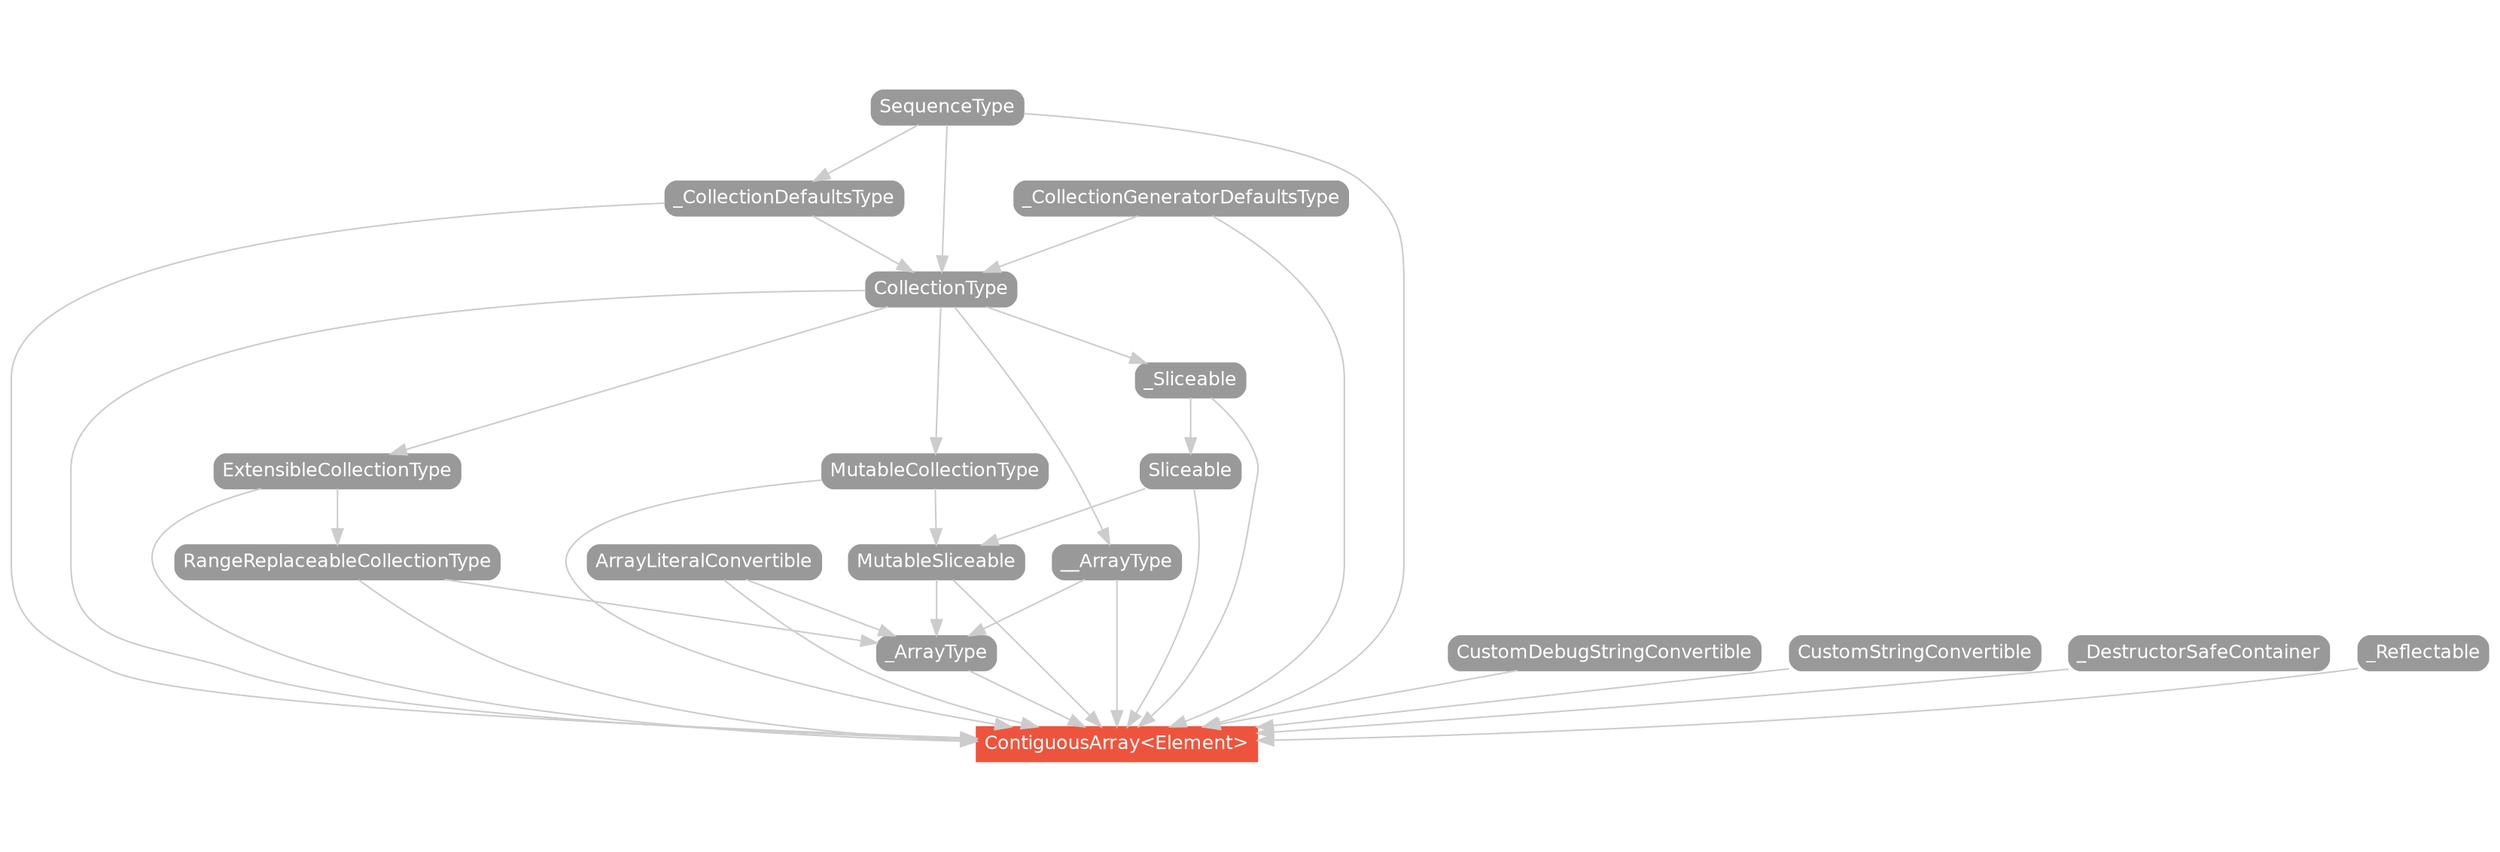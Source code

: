 strict digraph "ContiguousArray<Element> - Type Hierarchy - SwiftDoc.org" {
    pad="0.1,0.8"
    node [shape=box, style="filled,rounded", color="#999999", fillcolor="#999999", fontcolor=white, fontname=Helvetica, fontnames="Helvetica,sansserif", fontsize=12, margin="0.07,0.05", height="0.3"]
    edge [color="#cccccc"]
    "ArrayLiteralConvertible" [URL="/protocol/ArrayLiteralConvertible/"]
    "CollectionType" [URL="/protocol/CollectionType/"]
    "ContiguousArray<Element>" [URL="/type/ContiguousArray/", style="filled", fillcolor="#ee543d", color="#ee543d"]
    "CustomDebugStringConvertible" [URL="/protocol/CustomDebugStringConvertible/"]
    "CustomStringConvertible" [URL="/protocol/CustomStringConvertible/"]
    "ExtensibleCollectionType" [URL="/protocol/ExtensibleCollectionType/"]
    "MutableCollectionType" [URL="/protocol/MutableCollectionType/"]
    "MutableSliceable" [URL="/protocol/MutableSliceable/"]
    "RangeReplaceableCollectionType" [URL="/protocol/RangeReplaceableCollectionType/"]
    "SequenceType" [URL="/protocol/SequenceType/"]
    "Sliceable" [URL="/protocol/Sliceable/"]
    "_ArrayType" [URL="/protocol/_ArrayType/"]
    "_CollectionDefaultsType" [URL="/protocol/_CollectionDefaultsType/"]
    "_CollectionGeneratorDefaultsType" [URL="/protocol/_CollectionGeneratorDefaultsType/"]
    "_DestructorSafeContainer" [URL="/protocol/_DestructorSafeContainer/"]
    "_Reflectable" [URL="/protocol/_Reflectable/"]
    "_Sliceable" [URL="/protocol/_Sliceable/"]
    "__ArrayType" [URL="/protocol/__ArrayType/"]    "CollectionType" -> "ContiguousArray<Element>"
    "SequenceType" -> "ContiguousArray<Element>"
    "_CollectionGeneratorDefaultsType" -> "ContiguousArray<Element>"
    "_CollectionDefaultsType" -> "ContiguousArray<Element>"
    "MutableCollectionType" -> "ContiguousArray<Element>"
    "Sliceable" -> "ContiguousArray<Element>"
    "_Sliceable" -> "ContiguousArray<Element>"
    "_DestructorSafeContainer" -> "ContiguousArray<Element>"
    "__ArrayType" -> "ContiguousArray<Element>"
    "ArrayLiteralConvertible" -> "ContiguousArray<Element>"
    "_ArrayType" -> "ContiguousArray<Element>"
    "MutableSliceable" -> "ContiguousArray<Element>"
    "RangeReplaceableCollectionType" -> "ContiguousArray<Element>"
    "ExtensibleCollectionType" -> "ContiguousArray<Element>"
    "_Reflectable" -> "ContiguousArray<Element>"
    "CustomStringConvertible" -> "ContiguousArray<Element>"
    "CustomDebugStringConvertible" -> "ContiguousArray<Element>"
    "SequenceType" -> "CollectionType"
    "_CollectionDefaultsType" -> "CollectionType"
    "_CollectionGeneratorDefaultsType" -> "CollectionType"
    "SequenceType" -> "_CollectionDefaultsType"
    "SequenceType" -> "_CollectionDefaultsType"
    "CollectionType" -> "MutableCollectionType"
    "SequenceType" -> "CollectionType"
    "_CollectionDefaultsType" -> "CollectionType"
    "_CollectionGeneratorDefaultsType" -> "CollectionType"
    "SequenceType" -> "_CollectionDefaultsType"
    "_Sliceable" -> "Sliceable"
    "CollectionType" -> "_Sliceable"
    "SequenceType" -> "CollectionType"
    "_CollectionDefaultsType" -> "CollectionType"
    "_CollectionGeneratorDefaultsType" -> "CollectionType"
    "SequenceType" -> "_CollectionDefaultsType"
    "CollectionType" -> "_Sliceable"
    "SequenceType" -> "CollectionType"
    "_CollectionDefaultsType" -> "CollectionType"
    "_CollectionGeneratorDefaultsType" -> "CollectionType"
    "SequenceType" -> "_CollectionDefaultsType"
    "CollectionType" -> "__ArrayType"
    "SequenceType" -> "CollectionType"
    "_CollectionDefaultsType" -> "CollectionType"
    "_CollectionGeneratorDefaultsType" -> "CollectionType"
    "SequenceType" -> "_CollectionDefaultsType"
    "__ArrayType" -> "_ArrayType"
    "RangeReplaceableCollectionType" -> "_ArrayType"
    "MutableSliceable" -> "_ArrayType"
    "ArrayLiteralConvertible" -> "_ArrayType"
    "CollectionType" -> "__ArrayType"
    "SequenceType" -> "CollectionType"
    "_CollectionDefaultsType" -> "CollectionType"
    "_CollectionGeneratorDefaultsType" -> "CollectionType"
    "SequenceType" -> "_CollectionDefaultsType"
    "ExtensibleCollectionType" -> "RangeReplaceableCollectionType"
    "CollectionType" -> "ExtensibleCollectionType"
    "SequenceType" -> "CollectionType"
    "_CollectionDefaultsType" -> "CollectionType"
    "_CollectionGeneratorDefaultsType" -> "CollectionType"
    "SequenceType" -> "_CollectionDefaultsType"
    "Sliceable" -> "MutableSliceable"
    "MutableCollectionType" -> "MutableSliceable"
    "_Sliceable" -> "Sliceable"
    "CollectionType" -> "_Sliceable"
    "SequenceType" -> "CollectionType"
    "_CollectionDefaultsType" -> "CollectionType"
    "_CollectionGeneratorDefaultsType" -> "CollectionType"
    "SequenceType" -> "_CollectionDefaultsType"
    "CollectionType" -> "MutableCollectionType"
    "SequenceType" -> "CollectionType"
    "_CollectionDefaultsType" -> "CollectionType"
    "_CollectionGeneratorDefaultsType" -> "CollectionType"
    "SequenceType" -> "_CollectionDefaultsType"
    "Sliceable" -> "MutableSliceable"
    "MutableCollectionType" -> "MutableSliceable"
    "_Sliceable" -> "Sliceable"
    "CollectionType" -> "_Sliceable"
    "SequenceType" -> "CollectionType"
    "_CollectionDefaultsType" -> "CollectionType"
    "_CollectionGeneratorDefaultsType" -> "CollectionType"
    "SequenceType" -> "_CollectionDefaultsType"
    "CollectionType" -> "MutableCollectionType"
    "SequenceType" -> "CollectionType"
    "_CollectionDefaultsType" -> "CollectionType"
    "_CollectionGeneratorDefaultsType" -> "CollectionType"
    "SequenceType" -> "_CollectionDefaultsType"
    "ExtensibleCollectionType" -> "RangeReplaceableCollectionType"
    "CollectionType" -> "ExtensibleCollectionType"
    "SequenceType" -> "CollectionType"
    "_CollectionDefaultsType" -> "CollectionType"
    "_CollectionGeneratorDefaultsType" -> "CollectionType"
    "SequenceType" -> "_CollectionDefaultsType"
    "CollectionType" -> "ExtensibleCollectionType"
    "SequenceType" -> "CollectionType"
    "_CollectionDefaultsType" -> "CollectionType"
    "_CollectionGeneratorDefaultsType" -> "CollectionType"
    "SequenceType" -> "_CollectionDefaultsType"
    subgraph Types {
        rank = max; "ContiguousArray<Element>";
    }
}